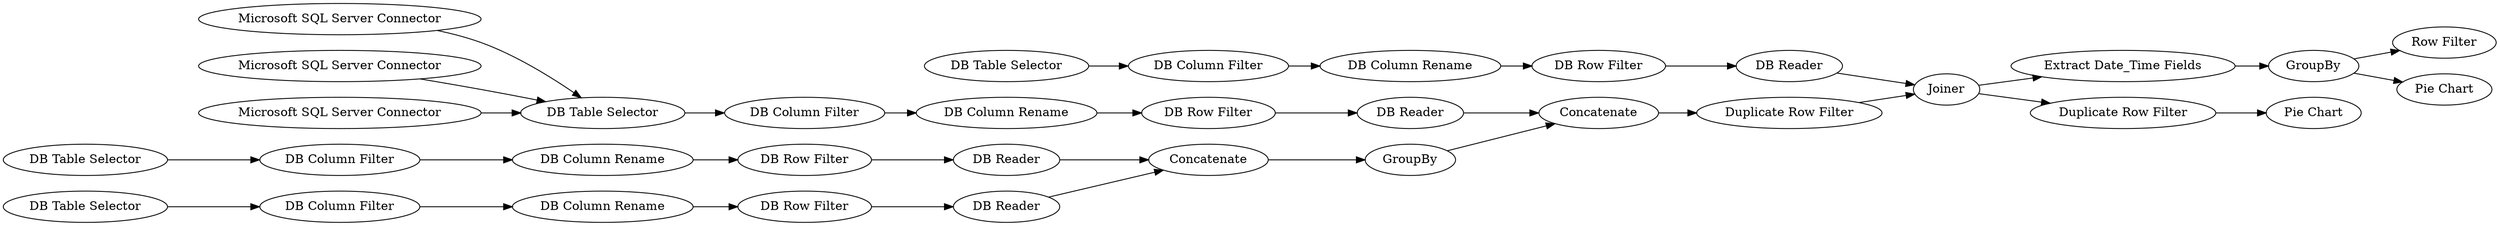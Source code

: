 digraph {
	"2082618247707936605_41" [label="Extract Date_Time Fields"]
	"2082618247707936605_44" [label=GroupBy]
	"2082618247707936605_25" [label="DB Column Filter"]
	"2082618247707936605_30" [label="DB Reader"]
	"2082618247707936605_24" [label="DB Table Selector"]
	"2082618247707936605_48" [label="DB Column Rename"]
	"2082618247707936605_38" [label="Pie Chart"]
	"2082618247707936605_19" [label="DB Row Filter"]
	"2082618247707936605_29" [label=Concatenate]
	"2082618247707936605_20" [label="DB Reader"]
	"2082618247707936605_18" [label="DB Column Filter"]
	"2082618247707936605_39" [label="Duplicate Row Filter"]
	"2082618247707936605_45" [label="Row Filter"]
	"2082618247707936605_32" [label=GroupBy]
	"2082618247707936605_49" [label="DB Column Rename"]
	"2082618247707936605_47" [label="DB Column Rename"]
	"2082618247707936605_43" [label="Pie Chart"]
	"2082618247707936605_26" [label="DB Row Filter"]
	"8073253263320076112_1" [label="Microsoft SQL Server Connector"]
	"2082618247707936605_37" [label=Joiner]
	"2082618247707936605_21" [label="DB Table Selector"]
	"2082618247707936605_36" [label="DB Reader"]
	"8073253263320076112_3" [label="Microsoft SQL Server Connector"]
	"2082618247707936605_46" [label="DB Column Rename"]
	"2082618247707936605_31" [label=Concatenate]
	"2082618247707936605_33" [label="DB Table Selector"]
	"2082618247707936605_40" [label="Duplicate Row Filter"]
	"2082618247707936605_28" [label="DB Reader"]
	"2082618247707936605_17" [label="DB Table Selector"]
	"2082618247707936605_35" [label="DB Row Filter"]
	"2082618247707936605_22" [label="DB Column Filter"]
	"2082618247707936605_34" [label="DB Column Filter"]
	"8073253263320076112_2" [label="Microsoft SQL Server Connector"]
	"2082618247707936605_23" [label="DB Row Filter"]
	"2082618247707936605_34" -> "2082618247707936605_49"
	"2082618247707936605_40" -> "2082618247707936605_37"
	"2082618247707936605_37" -> "2082618247707936605_41"
	"2082618247707936605_30" -> "2082618247707936605_29"
	"2082618247707936605_29" -> "2082618247707936605_32"
	"2082618247707936605_47" -> "2082618247707936605_23"
	"2082618247707936605_35" -> "2082618247707936605_36"
	"2082618247707936605_39" -> "2082618247707936605_38"
	"2082618247707936605_21" -> "2082618247707936605_22"
	"2082618247707936605_22" -> "2082618247707936605_47"
	"2082618247707936605_49" -> "2082618247707936605_35"
	"2082618247707936605_44" -> "2082618247707936605_43"
	"2082618247707936605_20" -> "2082618247707936605_31"
	"2082618247707936605_33" -> "2082618247707936605_34"
	"2082618247707936605_26" -> "2082618247707936605_28"
	"2082618247707936605_32" -> "2082618247707936605_31"
	"2082618247707936605_48" -> "2082618247707936605_26"
	"2082618247707936605_17" -> "2082618247707936605_18"
	"2082618247707936605_46" -> "2082618247707936605_19"
	"2082618247707936605_24" -> "2082618247707936605_25"
	"2082618247707936605_25" -> "2082618247707936605_48"
	"2082618247707936605_23" -> "2082618247707936605_30"
	"2082618247707936605_31" -> "2082618247707936605_40"
	"2082618247707936605_37" -> "2082618247707936605_39"
	"8073253263320076112_1" -> "2082618247707936605_17"
	"2082618247707936605_36" -> "2082618247707936605_37"
	"2082618247707936605_18" -> "2082618247707936605_46"
	"8073253263320076112_2" -> "2082618247707936605_17"
	"2082618247707936605_41" -> "2082618247707936605_44"
	"8073253263320076112_3" -> "2082618247707936605_17"
	"2082618247707936605_44" -> "2082618247707936605_45"
	"2082618247707936605_19" -> "2082618247707936605_20"
	"2082618247707936605_28" -> "2082618247707936605_29"
	rankdir=LR
}
